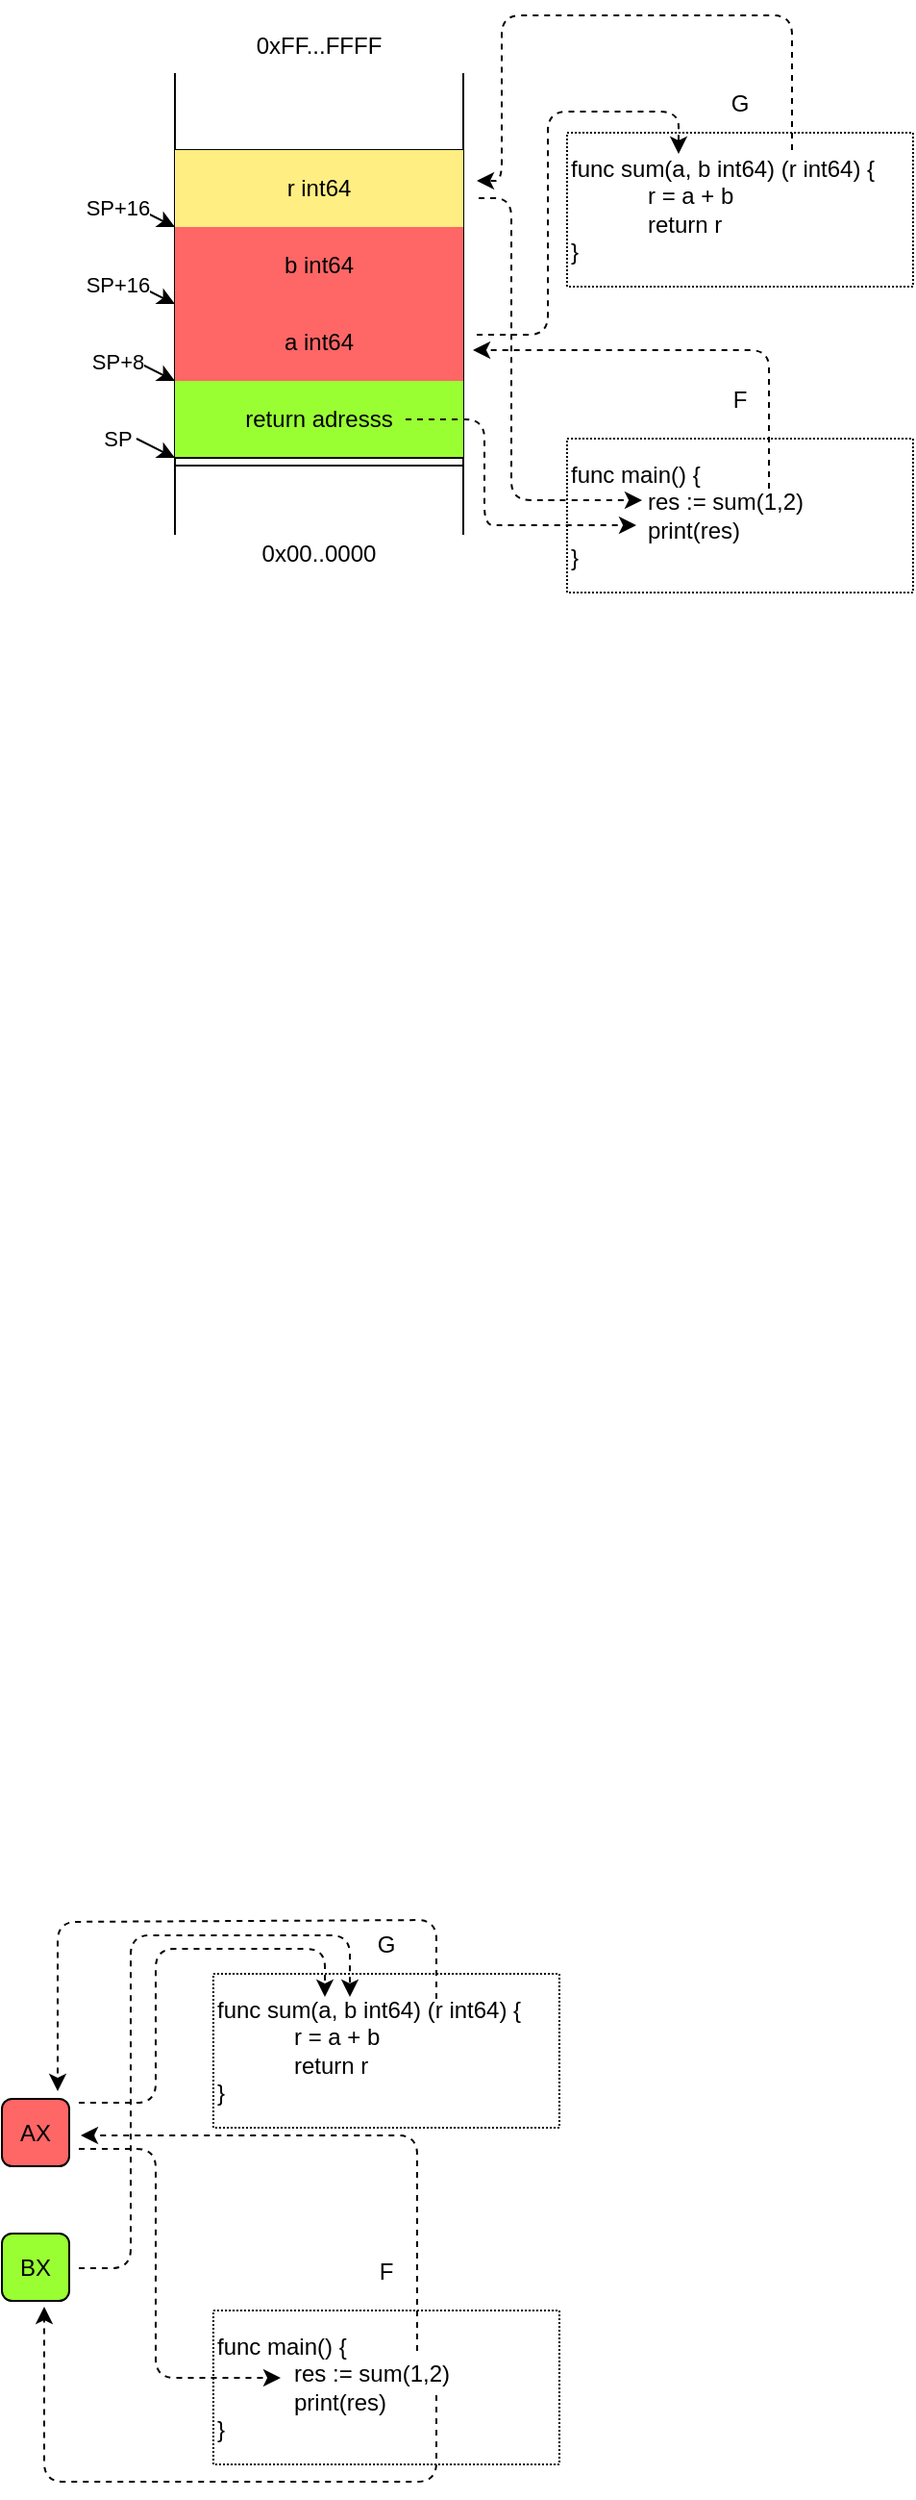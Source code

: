 <mxfile version="14.9.5" type="github">
  <diagram id="uMv5k3oVzNV7NbuxyRFv" name="Page-1">
    <mxGraphModel dx="946" dy="534" grid="0" gridSize="10" guides="0" tooltips="1" connect="0" arrows="0" fold="1" page="1" pageScale="1" pageWidth="827" pageHeight="1169" math="0" shadow="0">
      <root>
        <mxCell id="0" />
        <mxCell id="1" parent="0" />
        <mxCell id="m2NS53Eczy5EkaWd5YY3-2" value="&lt;div style=&quot;&quot;&gt;&lt;span&gt;func sum(a, b int64) (r int64) {&lt;/span&gt;&lt;/div&gt;&lt;blockquote style=&quot;margin: 0 0 0 40px ; border: none ; padding: 0px&quot;&gt;&lt;div style=&quot;&quot;&gt;&lt;span&gt;r = a + b&lt;/span&gt;&lt;/div&gt;&lt;div style=&quot;&quot;&gt;&lt;span&gt;return r&lt;/span&gt;&lt;/div&gt;&lt;/blockquote&gt;&lt;div style=&quot;&quot;&gt;&lt;span&gt;}&lt;/span&gt;&lt;/div&gt;" style="rounded=0;whiteSpace=wrap;html=1;dashed=1;dashPattern=1 1;align=left;connectable=0;allowArrows=0;" parent="1" vertex="1">
          <mxGeometry x="414" y="271" width="180" height="80" as="geometry" />
        </mxCell>
        <mxCell id="m2NS53Eczy5EkaWd5YY3-3" value="" style="endArrow=none;html=1;" parent="1" edge="1">
          <mxGeometry width="50" height="50" relative="1" as="geometry">
            <mxPoint x="210" y="480" as="sourcePoint" />
            <mxPoint x="210" y="240" as="targetPoint" />
          </mxGeometry>
        </mxCell>
        <mxCell id="m2NS53Eczy5EkaWd5YY3-4" value="" style="endArrow=none;html=1;" parent="1" edge="1">
          <mxGeometry width="50" height="50" relative="1" as="geometry">
            <mxPoint x="360" y="480" as="sourcePoint" />
            <mxPoint x="360" y="240" as="targetPoint" />
          </mxGeometry>
        </mxCell>
        <mxCell id="m2NS53Eczy5EkaWd5YY3-6" value="SP" style="endArrow=classic;html=1;" parent="1" edge="1">
          <mxGeometry x="-1" y="-10" width="50" height="50" relative="1" as="geometry">
            <mxPoint x="190" y="430" as="sourcePoint" />
            <mxPoint x="210" y="440" as="targetPoint" />
            <mxPoint x="-6" y="-9" as="offset" />
          </mxGeometry>
        </mxCell>
        <mxCell id="m2NS53Eczy5EkaWd5YY3-8" value="" style="endArrow=none;html=1;" parent="1" edge="1">
          <mxGeometry width="50" height="50" relative="1" as="geometry">
            <mxPoint x="210" y="360" as="sourcePoint" />
            <mxPoint x="360" y="360" as="targetPoint" />
          </mxGeometry>
        </mxCell>
        <mxCell id="m2NS53Eczy5EkaWd5YY3-9" value="" style="endArrow=none;html=1;" parent="1" edge="1">
          <mxGeometry width="50" height="50" relative="1" as="geometry">
            <mxPoint x="210" y="319.76" as="sourcePoint" />
            <mxPoint x="360" y="319.76" as="targetPoint" />
          </mxGeometry>
        </mxCell>
        <mxCell id="m2NS53Eczy5EkaWd5YY3-10" value="" style="endArrow=none;html=1;" parent="1" edge="1">
          <mxGeometry width="50" height="50" relative="1" as="geometry">
            <mxPoint x="210" y="280.0" as="sourcePoint" />
            <mxPoint x="360" y="280.0" as="targetPoint" />
          </mxGeometry>
        </mxCell>
        <mxCell id="m2NS53Eczy5EkaWd5YY3-14" value="SP+8" style="endArrow=classic;html=1;" parent="1" edge="1">
          <mxGeometry x="-1" y="-10" width="50" height="50" relative="1" as="geometry">
            <mxPoint x="190" y="390" as="sourcePoint" />
            <mxPoint x="210" y="400" as="targetPoint" />
            <mxPoint x="-6" y="-9" as="offset" />
          </mxGeometry>
        </mxCell>
        <mxCell id="m2NS53Eczy5EkaWd5YY3-15" value="SP+16" style="endArrow=classic;html=1;" parent="1" edge="1">
          <mxGeometry x="-1" y="-10" width="50" height="50" relative="1" as="geometry">
            <mxPoint x="190" y="350" as="sourcePoint" />
            <mxPoint x="210" y="360.0" as="targetPoint" />
            <mxPoint x="-6" y="-9" as="offset" />
          </mxGeometry>
        </mxCell>
        <mxCell id="m2NS53Eczy5EkaWd5YY3-16" value="SP+16" style="endArrow=classic;html=1;" parent="1" edge="1">
          <mxGeometry x="-1" y="-10" width="50" height="50" relative="1" as="geometry">
            <mxPoint x="190" y="310" as="sourcePoint" />
            <mxPoint x="210" y="320" as="targetPoint" />
            <mxPoint x="-6" y="-9" as="offset" />
          </mxGeometry>
        </mxCell>
        <mxCell id="m2NS53Eczy5EkaWd5YY3-17" value="" style="endArrow=none;html=1;" parent="1" edge="1">
          <mxGeometry width="50" height="50" relative="1" as="geometry">
            <mxPoint x="210" y="400" as="sourcePoint" />
            <mxPoint x="360" y="400" as="targetPoint" />
          </mxGeometry>
        </mxCell>
        <mxCell id="m2NS53Eczy5EkaWd5YY3-18" value="return adresss" style="text;html=1;strokeColor=none;fillColor=#99FF33;align=center;verticalAlign=middle;whiteSpace=wrap;rounded=0;connectable=0;" parent="1" vertex="1">
          <mxGeometry x="210" y="400" width="150" height="40" as="geometry" />
        </mxCell>
        <mxCell id="m2NS53Eczy5EkaWd5YY3-19" value="r int64" style="text;html=1;strokeColor=none;fillColor=#FFEE82;align=center;verticalAlign=middle;whiteSpace=wrap;rounded=0;" parent="1" vertex="1">
          <mxGeometry x="210" y="280" width="150" height="40" as="geometry" />
        </mxCell>
        <mxCell id="m2NS53Eczy5EkaWd5YY3-20" value="b int64" style="text;html=1;strokeColor=none;fillColor=#FF6666;align=center;verticalAlign=middle;whiteSpace=wrap;rounded=0;" parent="1" vertex="1">
          <mxGeometry x="210" y="320" width="150" height="40" as="geometry" />
        </mxCell>
        <mxCell id="m2NS53Eczy5EkaWd5YY3-21" value="a int64" style="text;html=1;strokeColor=none;fillColor=#FF6666;align=center;verticalAlign=middle;whiteSpace=wrap;rounded=0;" parent="1" vertex="1">
          <mxGeometry x="210" y="360" width="150" height="40" as="geometry" />
        </mxCell>
        <mxCell id="m2NS53Eczy5EkaWd5YY3-22" value="G" style="text;html=1;strokeColor=none;fillColor=none;align=center;verticalAlign=middle;whiteSpace=wrap;rounded=0;dashed=1;dashPattern=1 1;" parent="1" vertex="1">
          <mxGeometry x="484" y="246" width="40" height="20" as="geometry" />
        </mxCell>
        <mxCell id="m2NS53Eczy5EkaWd5YY3-23" value="&lt;div&gt;&lt;span&gt;func main() {&lt;/span&gt;&lt;/div&gt;&lt;blockquote style=&quot;margin: 0 0 0 40px ; border: none ; padding: 0px&quot;&gt;&lt;div&gt;res := sum(1,2)&lt;/div&gt;&lt;div&gt;print(res)&lt;/div&gt;&lt;/blockquote&gt;&lt;div&gt;&lt;span&gt;}&lt;/span&gt;&lt;/div&gt;" style="rounded=0;whiteSpace=wrap;html=1;dashed=1;dashPattern=1 1;align=left;connectable=0;allowArrows=0;" parent="1" vertex="1">
          <mxGeometry x="414" y="430" width="180" height="80" as="geometry" />
        </mxCell>
        <mxCell id="m2NS53Eczy5EkaWd5YY3-24" value="F" style="text;html=1;strokeColor=none;fillColor=none;align=center;verticalAlign=middle;whiteSpace=wrap;rounded=0;dashed=1;dashPattern=1 1;" parent="1" vertex="1">
          <mxGeometry x="484" y="400" width="40" height="20" as="geometry" />
        </mxCell>
        <mxCell id="m2NS53Eczy5EkaWd5YY3-52" value="" style="endArrow=classic;html=1;shadow=0;strokeColor=#000000;dashed=1;" parent="1" edge="1">
          <mxGeometry width="50" height="50" relative="1" as="geometry">
            <mxPoint x="531" y="280" as="sourcePoint" />
            <mxPoint x="367" y="296" as="targetPoint" />
            <Array as="points">
              <mxPoint x="531" y="210" />
              <mxPoint x="380" y="210" />
              <mxPoint x="380" y="296" />
            </Array>
          </mxGeometry>
        </mxCell>
        <mxCell id="s9qX00nunAVpx22hSQQi-1" value="0xFF...FFFF" style="text;html=1;strokeColor=none;fillColor=none;align=center;verticalAlign=middle;whiteSpace=wrap;rounded=0;" parent="1" vertex="1">
          <mxGeometry x="210" y="216" width="150" height="20" as="geometry" />
        </mxCell>
        <mxCell id="s9qX00nunAVpx22hSQQi-3" value="0x00..0000" style="text;html=1;strokeColor=none;fillColor=none;align=center;verticalAlign=middle;whiteSpace=wrap;rounded=0;" parent="1" vertex="1">
          <mxGeometry x="210" y="480" width="150" height="20" as="geometry" />
        </mxCell>
        <mxCell id="m2NS53Eczy5EkaWd5YY3-5" value="" style="shape=link;html=1;fillColor=#CC0066;" parent="1" edge="1">
          <mxGeometry width="100" relative="1" as="geometry">
            <mxPoint x="210" y="442" as="sourcePoint" />
            <mxPoint x="360" y="442" as="targetPoint" />
          </mxGeometry>
        </mxCell>
        <mxCell id="s9qX00nunAVpx22hSQQi-4" value="" style="endArrow=classic;html=1;shadow=0;strokeColor=#000000;dashed=1;" parent="1" edge="1">
          <mxGeometry width="50" height="50" relative="1" as="geometry">
            <mxPoint x="519" y="456" as="sourcePoint" />
            <mxPoint x="365" y="384" as="targetPoint" />
            <Array as="points">
              <mxPoint x="519" y="412" />
              <mxPoint x="519" y="384" />
              <mxPoint x="414" y="384" />
            </Array>
          </mxGeometry>
        </mxCell>
        <mxCell id="s9qX00nunAVpx22hSQQi-5" value="" style="endArrow=classic;html=1;shadow=0;strokeColor=#000000;dashed=1;" parent="1" edge="1">
          <mxGeometry width="50" height="50" relative="1" as="geometry">
            <mxPoint x="367" y="376" as="sourcePoint" />
            <mxPoint x="472" y="282" as="targetPoint" />
            <Array as="points">
              <mxPoint x="404" y="376" />
              <mxPoint x="404" y="260" />
              <mxPoint x="472" y="260" />
            </Array>
          </mxGeometry>
        </mxCell>
        <mxCell id="s9qX00nunAVpx22hSQQi-6" value="" style="endArrow=classic;html=1;shadow=0;strokeColor=#000000;dashed=1;" parent="1" edge="1">
          <mxGeometry width="50" height="50" relative="1" as="geometry">
            <mxPoint x="368" y="305" as="sourcePoint" />
            <mxPoint x="453" y="462" as="targetPoint" />
            <Array as="points">
              <mxPoint x="385" y="305" />
              <mxPoint x="385" y="462" />
              <mxPoint x="407" y="462" />
            </Array>
          </mxGeometry>
        </mxCell>
        <mxCell id="s9qX00nunAVpx22hSQQi-7" value="&lt;div style=&quot;&quot;&gt;&lt;span&gt;func sum(a, b int64) (r int64) {&lt;/span&gt;&lt;/div&gt;&lt;blockquote style=&quot;margin: 0 0 0 40px ; border: none ; padding: 0px&quot;&gt;&lt;div style=&quot;&quot;&gt;&lt;span&gt;r = a + b&lt;/span&gt;&lt;/div&gt;&lt;div style=&quot;&quot;&gt;&lt;span&gt;return r&lt;/span&gt;&lt;/div&gt;&lt;/blockquote&gt;&lt;div style=&quot;&quot;&gt;&lt;span&gt;}&lt;/span&gt;&lt;/div&gt;" style="rounded=0;whiteSpace=wrap;html=1;dashed=1;dashPattern=1 1;align=left;connectable=0;allowArrows=0;" parent="1" vertex="1">
          <mxGeometry x="230" y="1228" width="180" height="80" as="geometry" />
        </mxCell>
        <mxCell id="s9qX00nunAVpx22hSQQi-22" value="G" style="text;html=1;strokeColor=none;fillColor=none;align=center;verticalAlign=middle;whiteSpace=wrap;rounded=0;dashed=1;dashPattern=1 1;" parent="1" vertex="1">
          <mxGeometry x="300" y="1203" width="40" height="20" as="geometry" />
        </mxCell>
        <mxCell id="s9qX00nunAVpx22hSQQi-23" value="&lt;div&gt;&lt;span&gt;func main() {&lt;/span&gt;&lt;/div&gt;&lt;blockquote style=&quot;margin: 0 0 0 40px ; border: none ; padding: 0px&quot;&gt;&lt;div&gt;res := sum(1,2)&lt;/div&gt;&lt;div&gt;print(res)&lt;/div&gt;&lt;/blockquote&gt;&lt;div&gt;&lt;span&gt;}&lt;/span&gt;&lt;/div&gt;" style="rounded=0;whiteSpace=wrap;html=1;dashed=1;dashPattern=1 1;align=left;connectable=0;allowArrows=0;" parent="1" vertex="1">
          <mxGeometry x="230" y="1403" width="180" height="80" as="geometry" />
        </mxCell>
        <mxCell id="s9qX00nunAVpx22hSQQi-24" value="F" style="text;html=1;strokeColor=none;fillColor=none;align=center;verticalAlign=middle;whiteSpace=wrap;rounded=0;dashed=1;dashPattern=1 1;" parent="1" vertex="1">
          <mxGeometry x="300" y="1373" width="40" height="20" as="geometry" />
        </mxCell>
        <mxCell id="s9qX00nunAVpx22hSQQi-30" value="" style="endArrow=classic;html=1;shadow=0;strokeColor=#000000;dashed=1;" parent="1" edge="1">
          <mxGeometry width="50" height="50" relative="1" as="geometry">
            <mxPoint x="160" y="1319" as="sourcePoint" />
            <mxPoint x="265" y="1438" as="targetPoint" />
            <Array as="points">
              <mxPoint x="200" y="1319" />
              <mxPoint x="200" y="1438" />
            </Array>
          </mxGeometry>
        </mxCell>
        <mxCell id="s9qX00nunAVpx22hSQQi-32" value="AX" style="rounded=1;whiteSpace=wrap;html=1;fillColor=#FF6666;" parent="1" vertex="1">
          <mxGeometry x="120" y="1293" width="35" height="35" as="geometry" />
        </mxCell>
        <mxCell id="s9qX00nunAVpx22hSQQi-33" value="BX" style="rounded=1;whiteSpace=wrap;html=1;fillColor=#99FF33;labelBackgroundColor=none;connectable=0;" parent="1" vertex="1">
          <mxGeometry x="120" y="1363" width="35" height="35" as="geometry" />
        </mxCell>
        <mxCell id="s9qX00nunAVpx22hSQQi-35" value="" style="endArrow=classic;html=1;shadow=0;strokeColor=#000000;dashed=1;" parent="1" edge="1">
          <mxGeometry width="50" height="50" relative="1" as="geometry">
            <mxPoint x="160" y="1295" as="sourcePoint" />
            <mxPoint x="288" y="1240" as="targetPoint" />
            <Array as="points">
              <mxPoint x="200" y="1295" />
              <mxPoint x="200" y="1215" />
              <mxPoint x="288" y="1215" />
            </Array>
          </mxGeometry>
        </mxCell>
        <mxCell id="s9qX00nunAVpx22hSQQi-36" value="" style="endArrow=classic;html=1;shadow=0;strokeColor=#000000;dashed=1;" parent="1" edge="1">
          <mxGeometry width="50" height="50" relative="1" as="geometry">
            <mxPoint x="336" y="1424" as="sourcePoint" />
            <mxPoint x="161" y="1312" as="targetPoint" />
            <Array as="points">
              <mxPoint x="336" y="1358" />
              <mxPoint x="336" y="1312" />
            </Array>
          </mxGeometry>
        </mxCell>
        <mxCell id="s9qX00nunAVpx22hSQQi-37" value="" style="endArrow=classic;html=1;shadow=0;strokeColor=#000000;dashed=1;" parent="1" edge="1">
          <mxGeometry width="50" height="50" relative="1" as="geometry">
            <mxPoint x="346" y="1241" as="sourcePoint" />
            <mxPoint x="149" y="1289" as="targetPoint" />
            <Array as="points">
              <mxPoint x="346" y="1200" />
              <mxPoint x="149" y="1201" />
            </Array>
          </mxGeometry>
        </mxCell>
        <mxCell id="s9qX00nunAVpx22hSQQi-38" value="" style="endArrow=classic;html=1;shadow=0;strokeColor=#000000;dashed=1;" parent="1" edge="1">
          <mxGeometry width="50" height="50" relative="1" as="geometry">
            <mxPoint x="346" y="1447" as="sourcePoint" />
            <mxPoint x="142" y="1401" as="targetPoint" />
            <Array as="points">
              <mxPoint x="346" y="1492" />
              <mxPoint x="142" y="1492" />
            </Array>
          </mxGeometry>
        </mxCell>
        <mxCell id="s9qX00nunAVpx22hSQQi-40" value="" style="endArrow=classic;html=1;shadow=0;strokeColor=#000000;dashed=1;" parent="1" edge="1">
          <mxGeometry width="50" height="50" relative="1" as="geometry">
            <mxPoint x="160" y="1381" as="sourcePoint" />
            <mxPoint x="301" y="1240" as="targetPoint" />
            <Array as="points">
              <mxPoint x="187" y="1381" />
              <mxPoint x="187" y="1208" />
              <mxPoint x="301" y="1208" />
            </Array>
          </mxGeometry>
        </mxCell>
        <mxCell id="s9qX00nunAVpx22hSQQi-44" value="" style="endArrow=classic;html=1;shadow=0;strokeColor=#000000;dashed=1;" parent="1" edge="1">
          <mxGeometry width="50" height="50" relative="1" as="geometry">
            <mxPoint x="330" y="420" as="sourcePoint" />
            <mxPoint x="450" y="475" as="targetPoint" />
            <Array as="points">
              <mxPoint x="371" y="420" />
              <mxPoint x="371" y="475" />
              <mxPoint x="380" y="475" />
            </Array>
          </mxGeometry>
        </mxCell>
      </root>
    </mxGraphModel>
  </diagram>
</mxfile>
